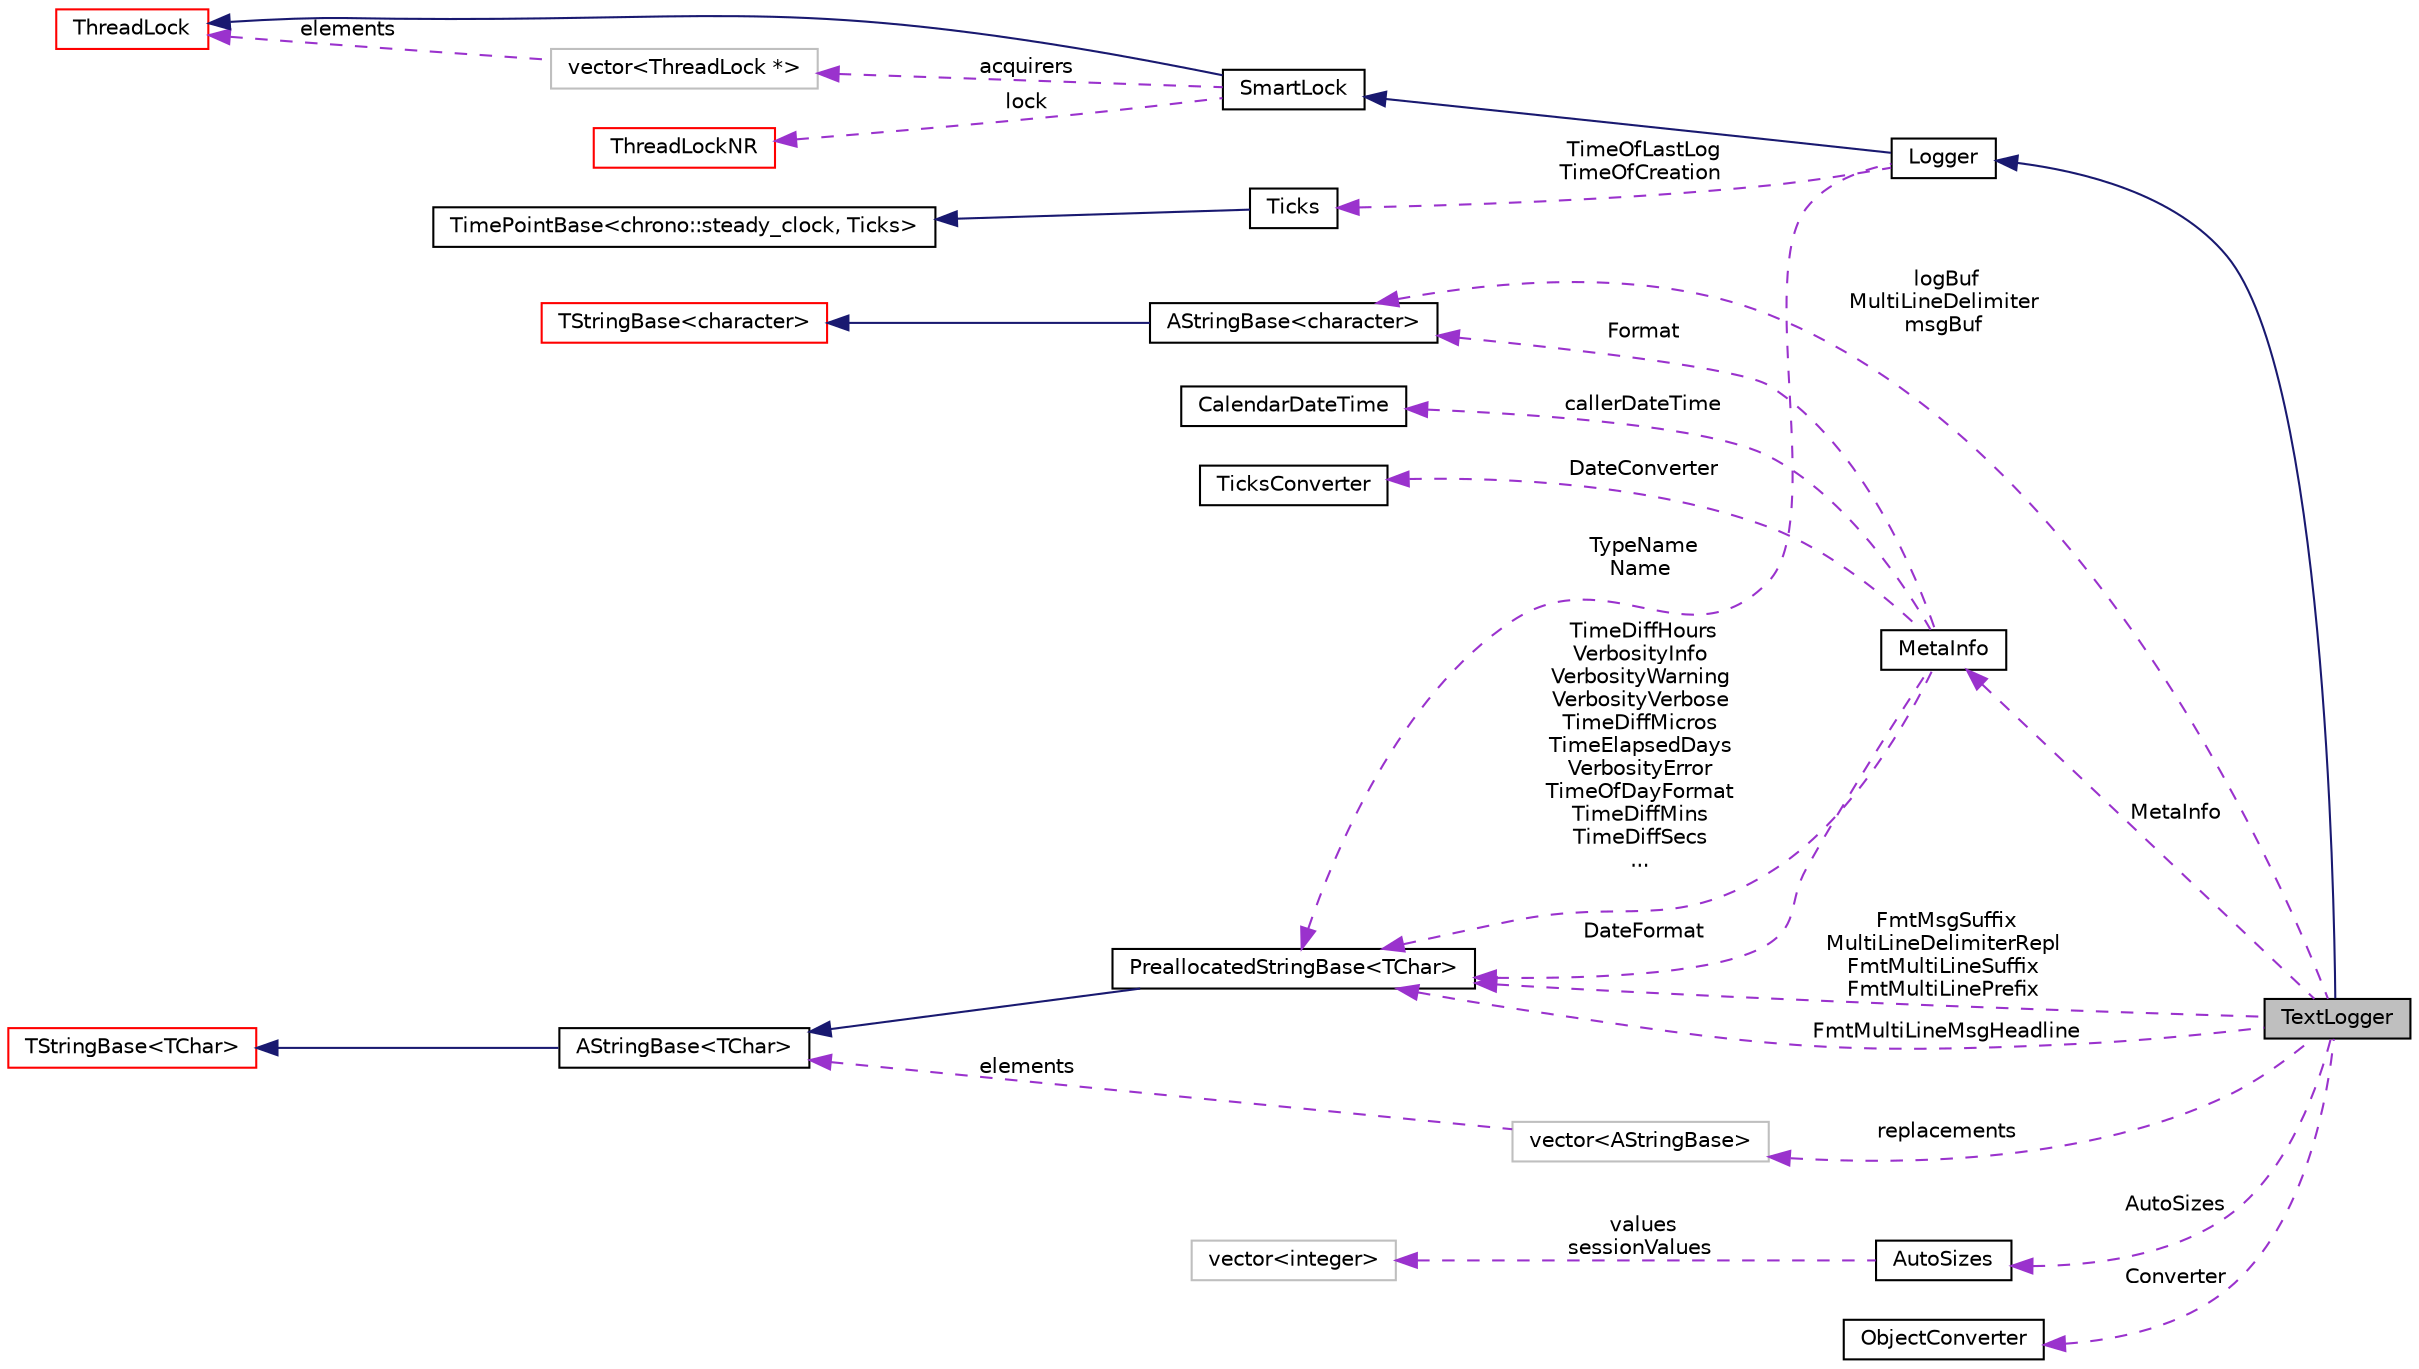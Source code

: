 digraph "TextLogger"
{
  edge [fontname="Helvetica",fontsize="10",labelfontname="Helvetica",labelfontsize="10"];
  node [fontname="Helvetica",fontsize="10",shape=record];
  rankdir="LR";
  Node12 [label="TextLogger",height=0.2,width=0.4,color="black", fillcolor="grey75", style="filled", fontcolor="black"];
  Node27 [label="vector\<ThreadLock *\>",height=0.2,width=0.4,color="grey75", fillcolor="white", style="filled"];
  Node29 [label="TimePointBase\<chrono::steady_clock, Ticks\>",height=0.2,width=0.4,color="black", fillcolor="white", style="filled",URL="$classaworx_1_1lib_1_1time_1_1TimePointBase.html"];
  Node32 [label="vector\<AStringBase\>",height=0.2,width=0.4,color="grey75", fillcolor="white", style="filled"];
  Node35 [label="vector\<integer\>",height=0.2,width=0.4,color="grey75", fillcolor="white", style="filled"];
  Node20 [label="TStringBase\<TChar\>",height=0.2,width=0.4,color="red", fillcolor="white", style="filled",URL="$classaworx_1_1lib_1_1strings_1_1TStringBase.html"];
  Node33 [label="AStringBase\<TChar\>",height=0.2,width=0.4,color="black", fillcolor="white", style="filled",URL="$classaworx_1_1lib_1_1strings_1_1AStringBase.html"];
  Node40 [label="AStringBase\<character\>",height=0.2,width=0.4,color="black", fillcolor="white", style="filled",URL="$classaworx_1_1lib_1_1strings_1_1AStringBase.html"];
  Node41 [label="TStringBase\<character\>",height=0.2,width=0.4,color="red", fillcolor="white", style="filled",URL="$classaworx_1_1lib_1_1strings_1_1TStringBase.html"];
  Node30 [label="PreallocatedStringBase\<TChar\>",height=0.2,width=0.4,color="black", fillcolor="white", style="filled",URL="$classaworx_1_1lib_1_1strings_1_1PreallocatedStringBase.html"];
  Node13 -> Node12 [dir="back",color="midnightblue",fontsize="10",style="solid",fontname="Helvetica"];
  Node14 -> Node13 [dir="back",color="midnightblue",fontsize="10",style="solid",fontname="Helvetica"];
  Node15 -> Node14 [dir="back",color="midnightblue",fontsize="10",style="solid",fontname="Helvetica"];
  Node15 -> Node27 [dir="back",color="darkorchid3",fontsize="10",style="dashed",label=" elements" ,fontname="Helvetica"];
  Node20 -> Node33 [dir="back",color="midnightblue",fontsize="10",style="solid",fontname="Helvetica"];
  Node26 -> Node14 [dir="back",color="darkorchid3",fontsize="10",style="dashed",label=" lock" ,fontname="Helvetica"];
  Node27 -> Node14 [dir="back",color="darkorchid3",fontsize="10",style="dashed",label=" acquirers" ,fontname="Helvetica"];
  Node28 -> Node13 [dir="back",color="darkorchid3",fontsize="10",style="dashed",label=" TimeOfLastLog\nTimeOfCreation" ,fontname="Helvetica"];
  Node29 -> Node28 [dir="back",color="midnightblue",fontsize="10",style="solid",fontname="Helvetica"];
  Node30 -> Node12 [dir="back",color="darkorchid3",fontsize="10",style="dashed",label=" FmtMsgSuffix\nMultiLineDelimiterRepl\nFmtMultiLineSuffix\nFmtMultiLinePrefix" ,fontname="Helvetica"];
  Node30 -> Node12 [dir="back",color="darkorchid3",fontsize="10",style="dashed",label=" FmtMultiLineMsgHeadline" ,fontname="Helvetica"];
  Node30 -> Node13 [dir="back",color="darkorchid3",fontsize="10",style="dashed",label=" TypeName\nName" ,fontname="Helvetica"];
  Node30 -> Node37 [dir="back",color="darkorchid3",fontsize="10",style="dashed",label=" DateFormat" ,fontname="Helvetica"];
  Node30 -> Node37 [dir="back",color="darkorchid3",fontsize="10",style="dashed",label=" TimeDiffHours\nVerbosityInfo\nVerbosityWarning\nVerbosityVerbose\nTimeDiffMicros\nTimeElapsedDays\nVerbosityError\nTimeOfDayFormat\nTimeDiffMins\nTimeDiffSecs\n..." ,fontname="Helvetica"];
  Node32 -> Node12 [dir="back",color="darkorchid3",fontsize="10",style="dashed",label=" replacements" ,fontname="Helvetica"];
  Node33 -> Node30 [dir="back",color="midnightblue",fontsize="10",style="solid",fontname="Helvetica"];
  Node33 -> Node32 [dir="back",color="darkorchid3",fontsize="10",style="dashed",label=" elements" ,fontname="Helvetica"];
  Node34 -> Node12 [dir="back",color="darkorchid3",fontsize="10",style="dashed",label=" AutoSizes" ,fontname="Helvetica"];
  Node35 -> Node34 [dir="back",color="darkorchid3",fontsize="10",style="dashed",label=" values\nsessionValues" ,fontname="Helvetica"];
  Node36 -> Node12 [dir="back",color="darkorchid3",fontsize="10",style="dashed",label=" Converter" ,fontname="Helvetica"];
  Node37 -> Node12 [dir="back",color="darkorchid3",fontsize="10",style="dashed",label=" MetaInfo" ,fontname="Helvetica"];
  Node38 -> Node37 [dir="back",color="darkorchid3",fontsize="10",style="dashed",label=" callerDateTime" ,fontname="Helvetica"];
  Node39 -> Node37 [dir="back",color="darkorchid3",fontsize="10",style="dashed",label=" DateConverter" ,fontname="Helvetica"];
  Node40 -> Node12 [dir="back",color="darkorchid3",fontsize="10",style="dashed",label=" logBuf\nMultiLineDelimiter\nmsgBuf" ,fontname="Helvetica"];
  Node40 -> Node37 [dir="back",color="darkorchid3",fontsize="10",style="dashed",label=" Format" ,fontname="Helvetica"];
  Node41 -> Node40 [dir="back",color="midnightblue",fontsize="10",style="solid",fontname="Helvetica"];
  Node13 [label="Logger",height=0.2,width=0.4,color="black", fillcolor="white", style="filled",URL="$classaworx_1_1lib_1_1lox_1_1core_1_1Logger.html"];
  Node14 [label="SmartLock",height=0.2,width=0.4,color="black", fillcolor="white", style="filled",URL="$classaworx_1_1lib_1_1threads_1_1SmartLock.html"];
  Node15 [label="ThreadLock",height=0.2,width=0.4,color="red", fillcolor="white", style="filled",URL="$classaworx_1_1lib_1_1threads_1_1ThreadLock.html"];
  Node26 [label="ThreadLockNR",height=0.2,width=0.4,color="red", fillcolor="white", style="filled",URL="$classaworx_1_1lib_1_1threads_1_1ThreadLockNR.html"];
  Node28 [label="Ticks",height=0.2,width=0.4,color="black", fillcolor="white", style="filled",URL="$classaworx_1_1lib_1_1time_1_1Ticks.html"];
  Node34 [label="AutoSizes",height=0.2,width=0.4,color="black", fillcolor="white", style="filled",URL="$classaworx_1_1lib_1_1strings_1_1util_1_1AutoSizes.html"];
  Node36 [label="ObjectConverter",height=0.2,width=0.4,color="black", fillcolor="white", style="filled",URL="$classaworx_1_1lib_1_1lox_1_1core_1_1textlogger_1_1ObjectConverter.html"];
  Node37 [label="MetaInfo",height=0.2,width=0.4,color="black", fillcolor="white", style="filled",URL="$classaworx_1_1lib_1_1lox_1_1core_1_1textlogger_1_1MetaInfo.html"];
  Node38 [label="CalendarDateTime",height=0.2,width=0.4,color="black", fillcolor="white", style="filled",URL="$classaworx_1_1lib_1_1time_1_1CalendarDateTime.html"];
  Node39 [label="TicksConverter",height=0.2,width=0.4,color="black", fillcolor="white", style="filled",URL="$classaworx_1_1lib_1_1time_1_1TicksConverter.html"];
}


